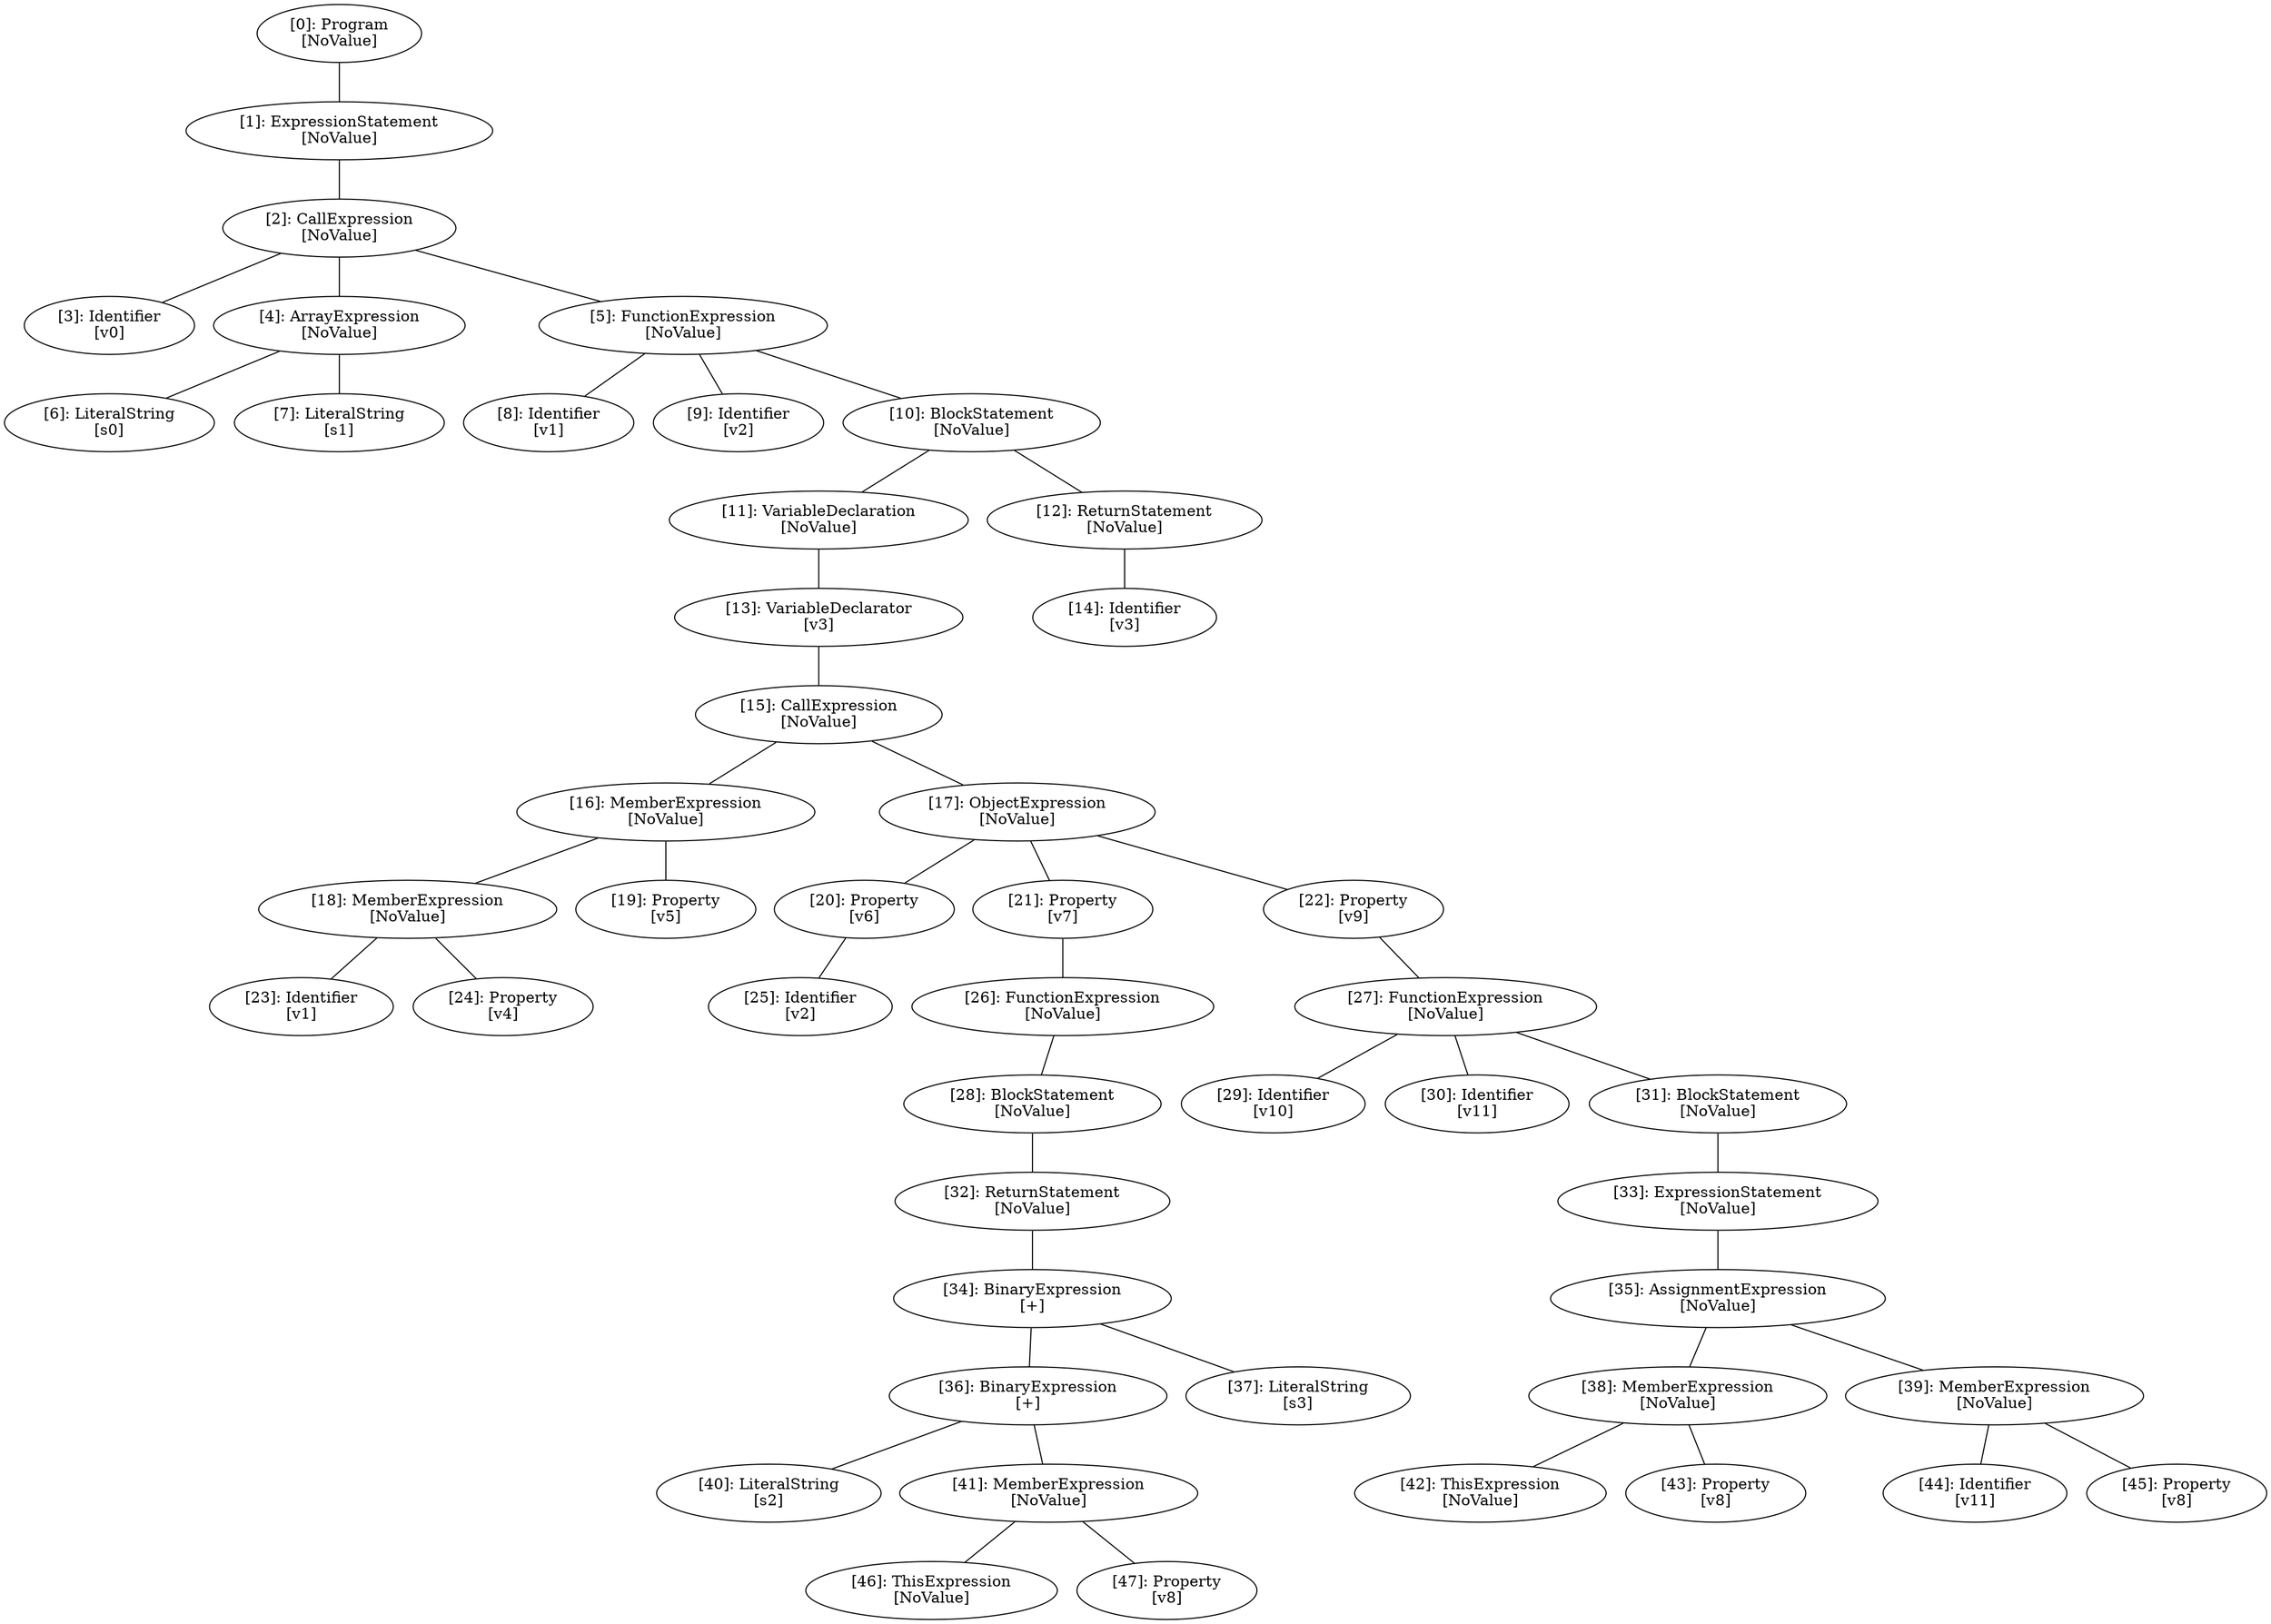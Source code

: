 // Result
graph {
	0 [label="[0]: Program
[NoValue]"]
	1 [label="[1]: ExpressionStatement
[NoValue]"]
	2 [label="[2]: CallExpression
[NoValue]"]
	3 [label="[3]: Identifier
[v0]"]
	4 [label="[4]: ArrayExpression
[NoValue]"]
	5 [label="[5]: FunctionExpression
[NoValue]"]
	6 [label="[6]: LiteralString
[s0]"]
	7 [label="[7]: LiteralString
[s1]"]
	8 [label="[8]: Identifier
[v1]"]
	9 [label="[9]: Identifier
[v2]"]
	10 [label="[10]: BlockStatement
[NoValue]"]
	11 [label="[11]: VariableDeclaration
[NoValue]"]
	12 [label="[12]: ReturnStatement
[NoValue]"]
	13 [label="[13]: VariableDeclarator
[v3]"]
	14 [label="[14]: Identifier
[v3]"]
	15 [label="[15]: CallExpression
[NoValue]"]
	16 [label="[16]: MemberExpression
[NoValue]"]
	17 [label="[17]: ObjectExpression
[NoValue]"]
	18 [label="[18]: MemberExpression
[NoValue]"]
	19 [label="[19]: Property
[v5]"]
	20 [label="[20]: Property
[v6]"]
	21 [label="[21]: Property
[v7]"]
	22 [label="[22]: Property
[v9]"]
	23 [label="[23]: Identifier
[v1]"]
	24 [label="[24]: Property
[v4]"]
	25 [label="[25]: Identifier
[v2]"]
	26 [label="[26]: FunctionExpression
[NoValue]"]
	27 [label="[27]: FunctionExpression
[NoValue]"]
	28 [label="[28]: BlockStatement
[NoValue]"]
	29 [label="[29]: Identifier
[v10]"]
	30 [label="[30]: Identifier
[v11]"]
	31 [label="[31]: BlockStatement
[NoValue]"]
	32 [label="[32]: ReturnStatement
[NoValue]"]
	33 [label="[33]: ExpressionStatement
[NoValue]"]
	34 [label="[34]: BinaryExpression
[+]"]
	35 [label="[35]: AssignmentExpression
[NoValue]"]
	36 [label="[36]: BinaryExpression
[+]"]
	37 [label="[37]: LiteralString
[s3]"]
	38 [label="[38]: MemberExpression
[NoValue]"]
	39 [label="[39]: MemberExpression
[NoValue]"]
	40 [label="[40]: LiteralString
[s2]"]
	41 [label="[41]: MemberExpression
[NoValue]"]
	42 [label="[42]: ThisExpression
[NoValue]"]
	43 [label="[43]: Property
[v8]"]
	44 [label="[44]: Identifier
[v11]"]
	45 [label="[45]: Property
[v8]"]
	46 [label="[46]: ThisExpression
[NoValue]"]
	47 [label="[47]: Property
[v8]"]
	0 -- 1
	1 -- 2
	2 -- 3
	2 -- 4
	2 -- 5
	4 -- 6
	4 -- 7
	5 -- 8
	5 -- 9
	5 -- 10
	10 -- 11
	10 -- 12
	11 -- 13
	12 -- 14
	13 -- 15
	15 -- 16
	15 -- 17
	16 -- 18
	16 -- 19
	17 -- 20
	17 -- 21
	17 -- 22
	18 -- 23
	18 -- 24
	20 -- 25
	21 -- 26
	22 -- 27
	26 -- 28
	27 -- 29
	27 -- 30
	27 -- 31
	28 -- 32
	31 -- 33
	32 -- 34
	33 -- 35
	34 -- 36
	34 -- 37
	35 -- 38
	35 -- 39
	36 -- 40
	36 -- 41
	38 -- 42
	38 -- 43
	39 -- 44
	39 -- 45
	41 -- 46
	41 -- 47
}
